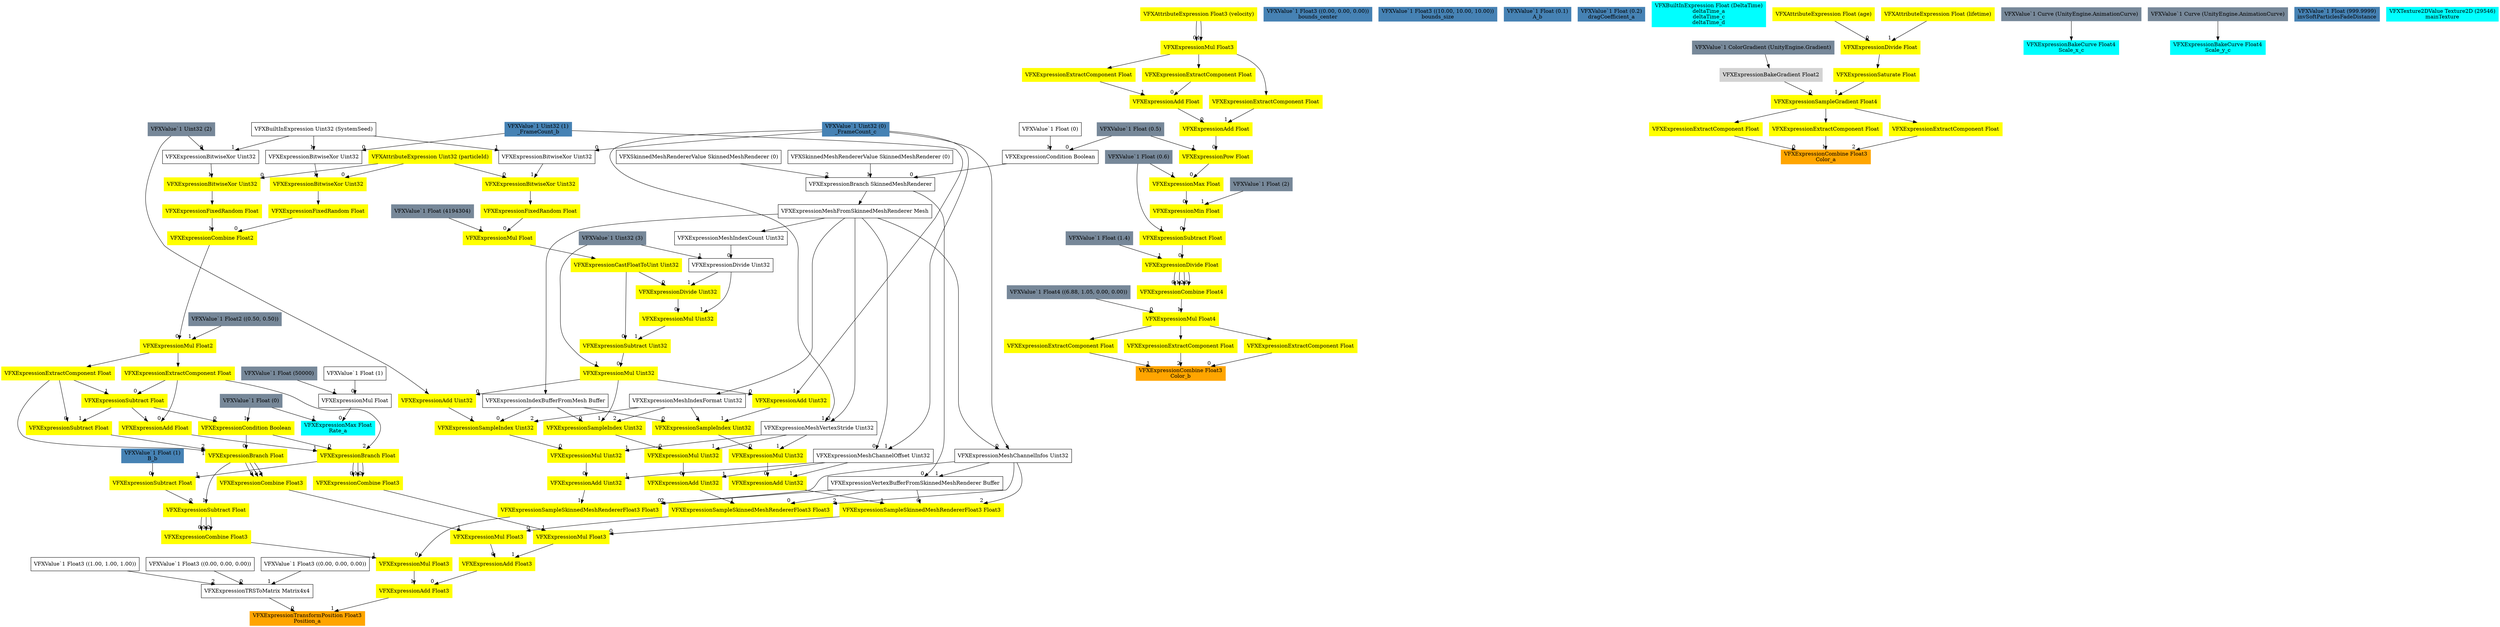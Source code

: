 digraph G {
node0 [shape="box" color="cyan" style="filled" label="VFXExpressionMax Float
Rate_a"]
node1 [shape="box" label="VFXExpressionMul Float"]
node2 [shape="box" label="VFXValue`1 Float (1)"]
node3 [shape="box" color="lightslategray" style="filled" label="VFXValue`1 Float (50000)"]
node4 [shape="box" color="lightslategray" style="filled" label="VFXValue`1 Float (0)"]
node5 [shape="box" color="steelblue" style="filled" label="VFXValue`1 Float3 ((0.00, 0.00, 0.00))
bounds_center"]
node6 [shape="box" color="steelblue" style="filled" label="VFXValue`1 Float3 ((10.00, 10.00, 10.00))
bounds_size"]
node7 [shape="box" color="orange" style="filled" label="VFXExpressionTransformPosition Float3
Position_a"]
node8 [shape="box" label="VFXExpressionTRSToMatrix Matrix4x4"]
node9 [shape="box" label="VFXValue`1 Float3 ((0.00, 0.00, 0.00))"]
node10 [shape="box" label="VFXValue`1 Float3 ((0.00, 0.00, 0.00))"]
node11 [shape="box" label="VFXValue`1 Float3 ((1.00, 1.00, 1.00))"]
node12 [shape="box" color="yellow" style="filled" label="VFXExpressionAdd Float3"]
node13 [shape="box" color="yellow" style="filled" label="VFXExpressionAdd Float3"]
node14 [shape="box" color="yellow" style="filled" label="VFXExpressionMul Float3"]
node15 [shape="box" color="yellow" style="filled" label="VFXExpressionSampleSkinnedMeshRendererFloat3 Float3"]
node16 [shape="box" label="VFXExpressionVertexBufferFromSkinnedMeshRenderer Buffer"]
node17 [shape="box" label="VFXExpressionBranch SkinnedMeshRenderer"]
node18 [shape="box" label="VFXExpressionCondition Boolean"]
node19 [shape="box" color="lightslategray" style="filled" label="VFXValue`1 Float (0.5)"]
node20 [shape="box" label="VFXValue`1 Float (0)"]
node21 [shape="box" label="VFXSkinnedMeshRendererValue SkinnedMeshRenderer (0)"]
node22 [shape="box" label="VFXSkinnedMeshRendererValue SkinnedMeshRenderer (0)"]
node23 [shape="box" label="VFXExpressionMeshChannelInfos Uint32"]
node24 [shape="box" label="VFXExpressionMeshFromSkinnedMeshRenderer Mesh"]
node25 [shape="box" color="steelblue" style="filled" label="VFXValue`1 Uint32 (0)
_FrameCount_c"]
node26 [shape="box" color="yellow" style="filled" label="VFXExpressionAdd Uint32"]
node27 [shape="box" color="yellow" style="filled" label="VFXExpressionMul Uint32"]
node28 [shape="box" color="yellow" style="filled" label="VFXExpressionSampleIndex Uint32"]
node29 [shape="box" label="VFXExpressionIndexBufferFromMesh Buffer"]
node30 [shape="box" color="yellow" style="filled" label="VFXExpressionMul Uint32"]
node31 [shape="box" color="yellow" style="filled" label="VFXExpressionSubtract Uint32"]
node32 [shape="box" color="yellow" style="filled" label="VFXExpressionCastFloatToUint Uint32"]
node33 [shape="box" color="yellow" style="filled" label="VFXExpressionMul Float"]
node34 [shape="box" color="yellow" style="filled" label="VFXExpressionFixedRandom Float"]
node35 [shape="box" color="yellow" style="filled" label="VFXExpressionBitwiseXor Uint32"]
node36 [shape="box" color="yellow" style="filled" label="VFXAttributeExpression Uint32 (particleId)"]
node37 [shape="box" label="VFXExpressionBitwiseXor Uint32"]
node38 [shape="box" label="VFXBuiltInExpression Uint32 (SystemSeed)"]
node39 [shape="box" color="lightslategray" style="filled" label="VFXValue`1 Float (4194304)"]
node40 [shape="box" color="yellow" style="filled" label="VFXExpressionMul Uint32"]
node41 [shape="box" color="yellow" style="filled" label="VFXExpressionDivide Uint32"]
node42 [shape="box" label="VFXExpressionDivide Uint32"]
node43 [shape="box" label="VFXExpressionMeshIndexCount Uint32"]
node44 [shape="box" color="lightslategray" style="filled" label="VFXValue`1 Uint32 (3)"]
node45 [shape="box" label="VFXExpressionMeshIndexFormat Uint32"]
node46 [shape="box" label="VFXExpressionMeshVertexStride Uint32"]
node47 [shape="box" label="VFXExpressionMeshChannelOffset Uint32"]
node48 [shape="box" color="yellow" style="filled" label="VFXExpressionCombine Float3"]
node49 [shape="box" color="yellow" style="filled" label="VFXExpressionBranch Float"]
node50 [shape="box" color="yellow" style="filled" label="VFXExpressionCondition Boolean"]
node51 [shape="box" color="yellow" style="filled" label="VFXExpressionSubtract Float"]
node52 [shape="box" color="yellow" style="filled" label="VFXExpressionExtractComponent Float"]
node53 [shape="box" color="yellow" style="filled" label="VFXExpressionMul Float2"]
node54 [shape="box" color="yellow" style="filled" label="VFXExpressionCombine Float2"]
node55 [shape="box" color="yellow" style="filled" label="VFXExpressionFixedRandom Float"]
node56 [shape="box" color="yellow" style="filled" label="VFXExpressionBitwiseXor Uint32"]
node57 [shape="box" label="VFXExpressionBitwiseXor Uint32"]
node58 [shape="box" color="steelblue" style="filled" label="VFXValue`1 Uint32 (1)
_FrameCount_b"]
node59 [shape="box" color="yellow" style="filled" label="VFXExpressionFixedRandom Float"]
node60 [shape="box" color="yellow" style="filled" label="VFXExpressionBitwiseXor Uint32"]
node61 [shape="box" label="VFXExpressionBitwiseXor Uint32"]
node62 [shape="box" color="lightslategray" style="filled" label="VFXValue`1 Uint32 (2)"]
node63 [shape="box" color="lightslategray" style="filled" label="VFXValue`1 Float2 ((0.50, 0.50))"]
node64 [shape="box" color="yellow" style="filled" label="VFXExpressionExtractComponent Float"]
node65 [shape="box" color="yellow" style="filled" label="VFXExpressionSubtract Float"]
node66 [shape="box" color="yellow" style="filled" label="VFXExpressionMul Float3"]
node67 [shape="box" color="yellow" style="filled" label="VFXExpressionSampleSkinnedMeshRendererFloat3 Float3"]
node68 [shape="box" color="yellow" style="filled" label="VFXExpressionAdd Uint32"]
node69 [shape="box" color="yellow" style="filled" label="VFXExpressionMul Uint32"]
node70 [shape="box" color="yellow" style="filled" label="VFXExpressionSampleIndex Uint32"]
node71 [shape="box" color="yellow" style="filled" label="VFXExpressionAdd Uint32"]
node72 [shape="box" color="yellow" style="filled" label="VFXExpressionCombine Float3"]
node73 [shape="box" color="yellow" style="filled" label="VFXExpressionBranch Float"]
node74 [shape="box" color="yellow" style="filled" label="VFXExpressionAdd Float"]
node75 [shape="box" color="yellow" style="filled" label="VFXExpressionMul Float3"]
node76 [shape="box" color="yellow" style="filled" label="VFXExpressionSampleSkinnedMeshRendererFloat3 Float3"]
node77 [shape="box" color="yellow" style="filled" label="VFXExpressionAdd Uint32"]
node78 [shape="box" color="yellow" style="filled" label="VFXExpressionMul Uint32"]
node79 [shape="box" color="yellow" style="filled" label="VFXExpressionSampleIndex Uint32"]
node80 [shape="box" color="yellow" style="filled" label="VFXExpressionAdd Uint32"]
node81 [shape="box" color="yellow" style="filled" label="VFXExpressionCombine Float3"]
node82 [shape="box" color="yellow" style="filled" label="VFXExpressionSubtract Float"]
node83 [shape="box" color="yellow" style="filled" label="VFXExpressionSubtract Float"]
node84 [shape="box" color="steelblue" style="filled" label="VFXValue`1 Float (1)
B_b"]
node85 [shape="box" color="steelblue" style="filled" label="VFXValue`1 Float (0.1)
A_b"]
node86 [shape="box" color="steelblue" style="filled" label="VFXValue`1 Float (0.2)
dragCoefficient_a"]
node87 [shape="box" color="cyan" style="filled" label="VFXBuiltInExpression Float (DeltaTime)
deltaTime_a
deltaTime_c
deltaTime_d"]
node88 [shape="box" color="orange" style="filled" label="VFXExpressionCombine Float3
Color_a"]
node89 [shape="box" color="yellow" style="filled" label="VFXExpressionExtractComponent Float"]
node90 [shape="box" color="yellow" style="filled" label="VFXExpressionSampleGradient Float4"]
node91 [shape="box" color="lightgray" style="filled" label="VFXExpressionBakeGradient Float2"]
node92 [shape="box" color="lightslategray" style="filled" label="VFXValue`1 ColorGradient (UnityEngine.Gradient)"]
node93 [shape="box" color="yellow" style="filled" label="VFXExpressionSaturate Float"]
node94 [shape="box" color="yellow" style="filled" label="VFXExpressionDivide Float"]
node95 [shape="box" color="yellow" style="filled" label="VFXAttributeExpression Float (age)"]
node96 [shape="box" color="yellow" style="filled" label="VFXAttributeExpression Float (lifetime)"]
node97 [shape="box" color="yellow" style="filled" label="VFXExpressionExtractComponent Float"]
node98 [shape="box" color="yellow" style="filled" label="VFXExpressionExtractComponent Float"]
node99 [shape="box" color="orange" style="filled" label="VFXExpressionCombine Float3
Color_b"]
node100 [shape="box" color="yellow" style="filled" label="VFXExpressionExtractComponent Float"]
node101 [shape="box" color="yellow" style="filled" label="VFXExpressionMul Float4"]
node102 [shape="box" color="lightslategray" style="filled" label="VFXValue`1 Float4 ((6.88, 1.05, 0.00, 0.00))"]
node103 [shape="box" color="yellow" style="filled" label="VFXExpressionCombine Float4"]
node104 [shape="box" color="yellow" style="filled" label="VFXExpressionDivide Float"]
node105 [shape="box" color="yellow" style="filled" label="VFXExpressionSubtract Float"]
node106 [shape="box" color="yellow" style="filled" label="VFXExpressionMin Float"]
node107 [shape="box" color="yellow" style="filled" label="VFXExpressionMax Float"]
node108 [shape="box" color="yellow" style="filled" label="VFXExpressionPow Float"]
node109 [shape="box" color="yellow" style="filled" label="VFXExpressionAdd Float"]
node110 [shape="box" color="yellow" style="filled" label="VFXExpressionAdd Float"]
node111 [shape="box" color="yellow" style="filled" label="VFXExpressionExtractComponent Float"]
node112 [shape="box" color="yellow" style="filled" label="VFXExpressionMul Float3"]
node113 [shape="box" color="yellow" style="filled" label="VFXAttributeExpression Float3 (velocity)"]
node114 [shape="box" color="yellow" style="filled" label="VFXExpressionExtractComponent Float"]
node115 [shape="box" color="yellow" style="filled" label="VFXExpressionExtractComponent Float"]
node116 [shape="box" color="lightslategray" style="filled" label="VFXValue`1 Float (0.6)"]
node117 [shape="box" color="lightslategray" style="filled" label="VFXValue`1 Float (2)"]
node118 [shape="box" color="lightslategray" style="filled" label="VFXValue`1 Float (1.4)"]
node119 [shape="box" color="yellow" style="filled" label="VFXExpressionExtractComponent Float"]
node120 [shape="box" color="yellow" style="filled" label="VFXExpressionExtractComponent Float"]
node121 [shape="box" color="cyan" style="filled" label="VFXExpressionBakeCurve Float4
Scale_x_c"]
node122 [shape="box" color="lightslategray" style="filled" label="VFXValue`1 Curve (UnityEngine.AnimationCurve)"]
node123 [shape="box" color="cyan" style="filled" label="VFXExpressionBakeCurve Float4
Scale_y_c"]
node124 [shape="box" color="lightslategray" style="filled" label="VFXValue`1 Curve (UnityEngine.AnimationCurve)"]
node125 [shape="box" color="steelblue" style="filled" label="VFXValue`1 Float (999.9999)
invSoftParticlesFadeDistance"]
node126 [shape="box" color="cyan" style="filled" label="VFXTexture2DValue Texture2D (29546)
mainTexture"]
node1 -> node0 [headlabel="0"]
node4 -> node0 [headlabel="1"]
node2 -> node1 [headlabel="0"]
node3 -> node1 [headlabel="1"]
node8 -> node7 [headlabel="0"]
node12 -> node7 [headlabel="1"]
node9 -> node8 [headlabel="0"]
node10 -> node8 [headlabel="1"]
node11 -> node8 [headlabel="2"]
node13 -> node12 [headlabel="0"]
node75 -> node12 [headlabel="1"]
node14 -> node13 [headlabel="0"]
node66 -> node13 [headlabel="1"]
node15 -> node14 [headlabel="0"]
node48 -> node14 [headlabel="1"]
node16 -> node15 [headlabel="0"]
node26 -> node15 [headlabel="1"]
node23 -> node15 [headlabel="2"]
node17 -> node16 [headlabel="0"]
node23 -> node16 [headlabel="1"]
node18 -> node17 [headlabel="0"]
node21 -> node17 [headlabel="1"]
node22 -> node17 [headlabel="2"]
node19 -> node18 [headlabel="0"]
node20 -> node18 [headlabel="1"]
node24 -> node23 [headlabel="0"]
node25 -> node23 [headlabel="1"]
node17 -> node24 
node27 -> node26 [headlabel="0"]
node47 -> node26 [headlabel="1"]
node28 -> node27 [headlabel="0"]
node46 -> node27 [headlabel="1"]
node29 -> node28 [headlabel="0"]
node30 -> node28 [headlabel="1"]
node45 -> node28 [headlabel="2"]
node24 -> node29 
node31 -> node30 [headlabel="0"]
node44 -> node30 [headlabel="1"]
node32 -> node31 [headlabel="0"]
node40 -> node31 [headlabel="1"]
node33 -> node32 
node34 -> node33 [headlabel="0"]
node39 -> node33 [headlabel="1"]
node35 -> node34 
node36 -> node35 [headlabel="0"]
node37 -> node35 [headlabel="1"]
node25 -> node37 [headlabel="0"]
node38 -> node37 [headlabel="1"]
node41 -> node40 [headlabel="0"]
node42 -> node40 [headlabel="1"]
node32 -> node41 [headlabel="0"]
node42 -> node41 [headlabel="1"]
node43 -> node42 [headlabel="0"]
node44 -> node42 [headlabel="1"]
node24 -> node43 
node24 -> node45 
node24 -> node46 [headlabel="0"]
node25 -> node46 [headlabel="1"]
node24 -> node47 [headlabel="0"]
node25 -> node47 [headlabel="1"]
node49 -> node48 [headlabel="0"]
node49 -> node48 [headlabel="1"]
node49 -> node48 [headlabel="2"]
node50 -> node49 [headlabel="0"]
node64 -> node49 [headlabel="1"]
node65 -> node49 [headlabel="2"]
node51 -> node50 [headlabel="0"]
node4 -> node50 [headlabel="1"]
node52 -> node51 [headlabel="0"]
node64 -> node51 [headlabel="1"]
node53 -> node52 
node54 -> node53 [headlabel="0"]
node63 -> node53 [headlabel="1"]
node55 -> node54 [headlabel="0"]
node59 -> node54 [headlabel="1"]
node56 -> node55 
node36 -> node56 [headlabel="0"]
node57 -> node56 [headlabel="1"]
node58 -> node57 [headlabel="0"]
node38 -> node57 [headlabel="1"]
node60 -> node59 
node36 -> node60 [headlabel="0"]
node61 -> node60 [headlabel="1"]
node62 -> node61 [headlabel="0"]
node38 -> node61 [headlabel="1"]
node53 -> node64 
node64 -> node65 [headlabel="0"]
node51 -> node65 [headlabel="1"]
node67 -> node66 [headlabel="0"]
node72 -> node66 [headlabel="1"]
node16 -> node67 [headlabel="0"]
node68 -> node67 [headlabel="1"]
node23 -> node67 [headlabel="2"]
node69 -> node68 [headlabel="0"]
node47 -> node68 [headlabel="1"]
node70 -> node69 [headlabel="0"]
node46 -> node69 [headlabel="1"]
node29 -> node70 [headlabel="0"]
node71 -> node70 [headlabel="1"]
node45 -> node70 [headlabel="2"]
node30 -> node71 [headlabel="0"]
node58 -> node71 [headlabel="1"]
node73 -> node72 [headlabel="0"]
node73 -> node72 [headlabel="1"]
node73 -> node72 [headlabel="2"]
node50 -> node73 [headlabel="0"]
node74 -> node73 [headlabel="1"]
node52 -> node73 [headlabel="2"]
node52 -> node74 [headlabel="0"]
node51 -> node74 [headlabel="1"]
node76 -> node75 [headlabel="0"]
node81 -> node75 [headlabel="1"]
node16 -> node76 [headlabel="0"]
node77 -> node76 [headlabel="1"]
node23 -> node76 [headlabel="2"]
node78 -> node77 [headlabel="0"]
node47 -> node77 [headlabel="1"]
node79 -> node78 [headlabel="0"]
node46 -> node78 [headlabel="1"]
node29 -> node79 [headlabel="0"]
node80 -> node79 [headlabel="1"]
node45 -> node79 [headlabel="2"]
node30 -> node80 [headlabel="0"]
node62 -> node80 [headlabel="1"]
node82 -> node81 [headlabel="0"]
node82 -> node81 [headlabel="1"]
node82 -> node81 [headlabel="2"]
node83 -> node82 [headlabel="0"]
node49 -> node82 [headlabel="1"]
node84 -> node83 [headlabel="0"]
node73 -> node83 [headlabel="1"]
node89 -> node88 [headlabel="0"]
node97 -> node88 [headlabel="1"]
node98 -> node88 [headlabel="2"]
node90 -> node89 
node91 -> node90 [headlabel="0"]
node93 -> node90 [headlabel="1"]
node92 -> node91 
node94 -> node93 
node95 -> node94 [headlabel="0"]
node96 -> node94 [headlabel="1"]
node90 -> node97 
node90 -> node98 
node100 -> node99 [headlabel="0"]
node119 -> node99 [headlabel="1"]
node120 -> node99 [headlabel="2"]
node101 -> node100 
node102 -> node101 [headlabel="0"]
node103 -> node101 [headlabel="1"]
node104 -> node103 [headlabel="0"]
node104 -> node103 [headlabel="1"]
node104 -> node103 [headlabel="2"]
node104 -> node103 [headlabel="3"]
node105 -> node104 [headlabel="0"]
node118 -> node104 [headlabel="1"]
node106 -> node105 [headlabel="0"]
node116 -> node105 [headlabel="1"]
node107 -> node106 [headlabel="0"]
node117 -> node106 [headlabel="1"]
node108 -> node107 [headlabel="0"]
node116 -> node107 [headlabel="1"]
node109 -> node108 [headlabel="0"]
node19 -> node108 [headlabel="1"]
node110 -> node109 [headlabel="0"]
node115 -> node109 [headlabel="1"]
node111 -> node110 [headlabel="0"]
node114 -> node110 [headlabel="1"]
node112 -> node111 
node113 -> node112 [headlabel="0"]
node113 -> node112 [headlabel="1"]
node112 -> node114 
node112 -> node115 
node101 -> node119 
node101 -> node120 
node122 -> node121 
node124 -> node123 
}
